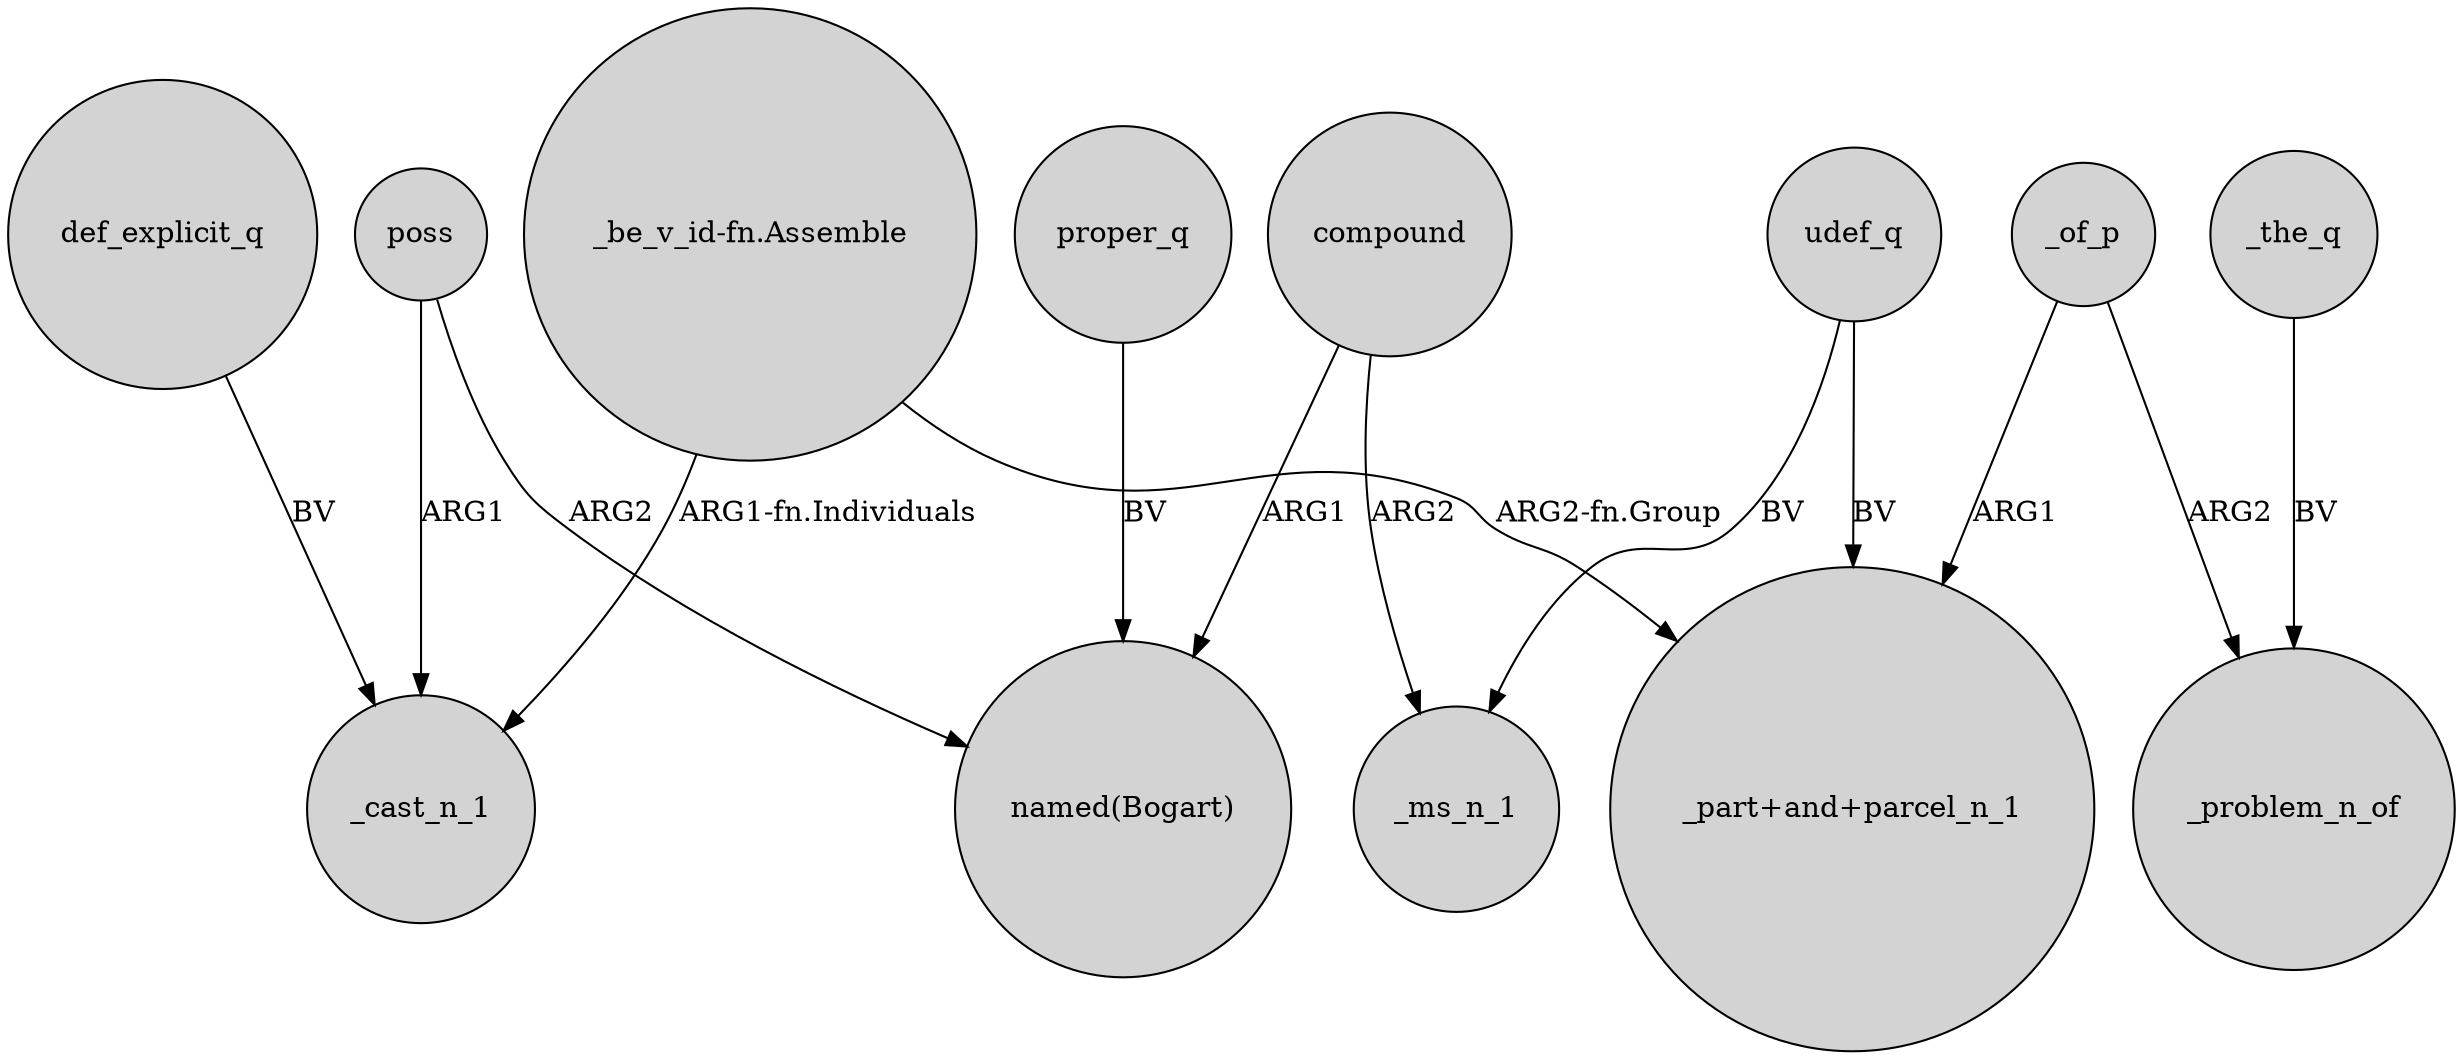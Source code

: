 digraph {
	node [shape=circle style=filled]
	"_be_v_id-fn.Assemble" -> _cast_n_1 [label="ARG1-fn.Individuals"]
	def_explicit_q -> _cast_n_1 [label=BV]
	poss -> _cast_n_1 [label=ARG1]
	_of_p -> "_part+and+parcel_n_1" [label=ARG1]
	udef_q -> "_part+and+parcel_n_1" [label=BV]
	compound -> _ms_n_1 [label=ARG2]
	proper_q -> "named(Bogart)" [label=BV]
	compound -> "named(Bogart)" [label=ARG1]
	"_be_v_id-fn.Assemble" -> "_part+and+parcel_n_1" [label="ARG2-fn.Group"]
	_the_q -> _problem_n_of [label=BV]
	udef_q -> _ms_n_1 [label=BV]
	_of_p -> _problem_n_of [label=ARG2]
	poss -> "named(Bogart)" [label=ARG2]
}
